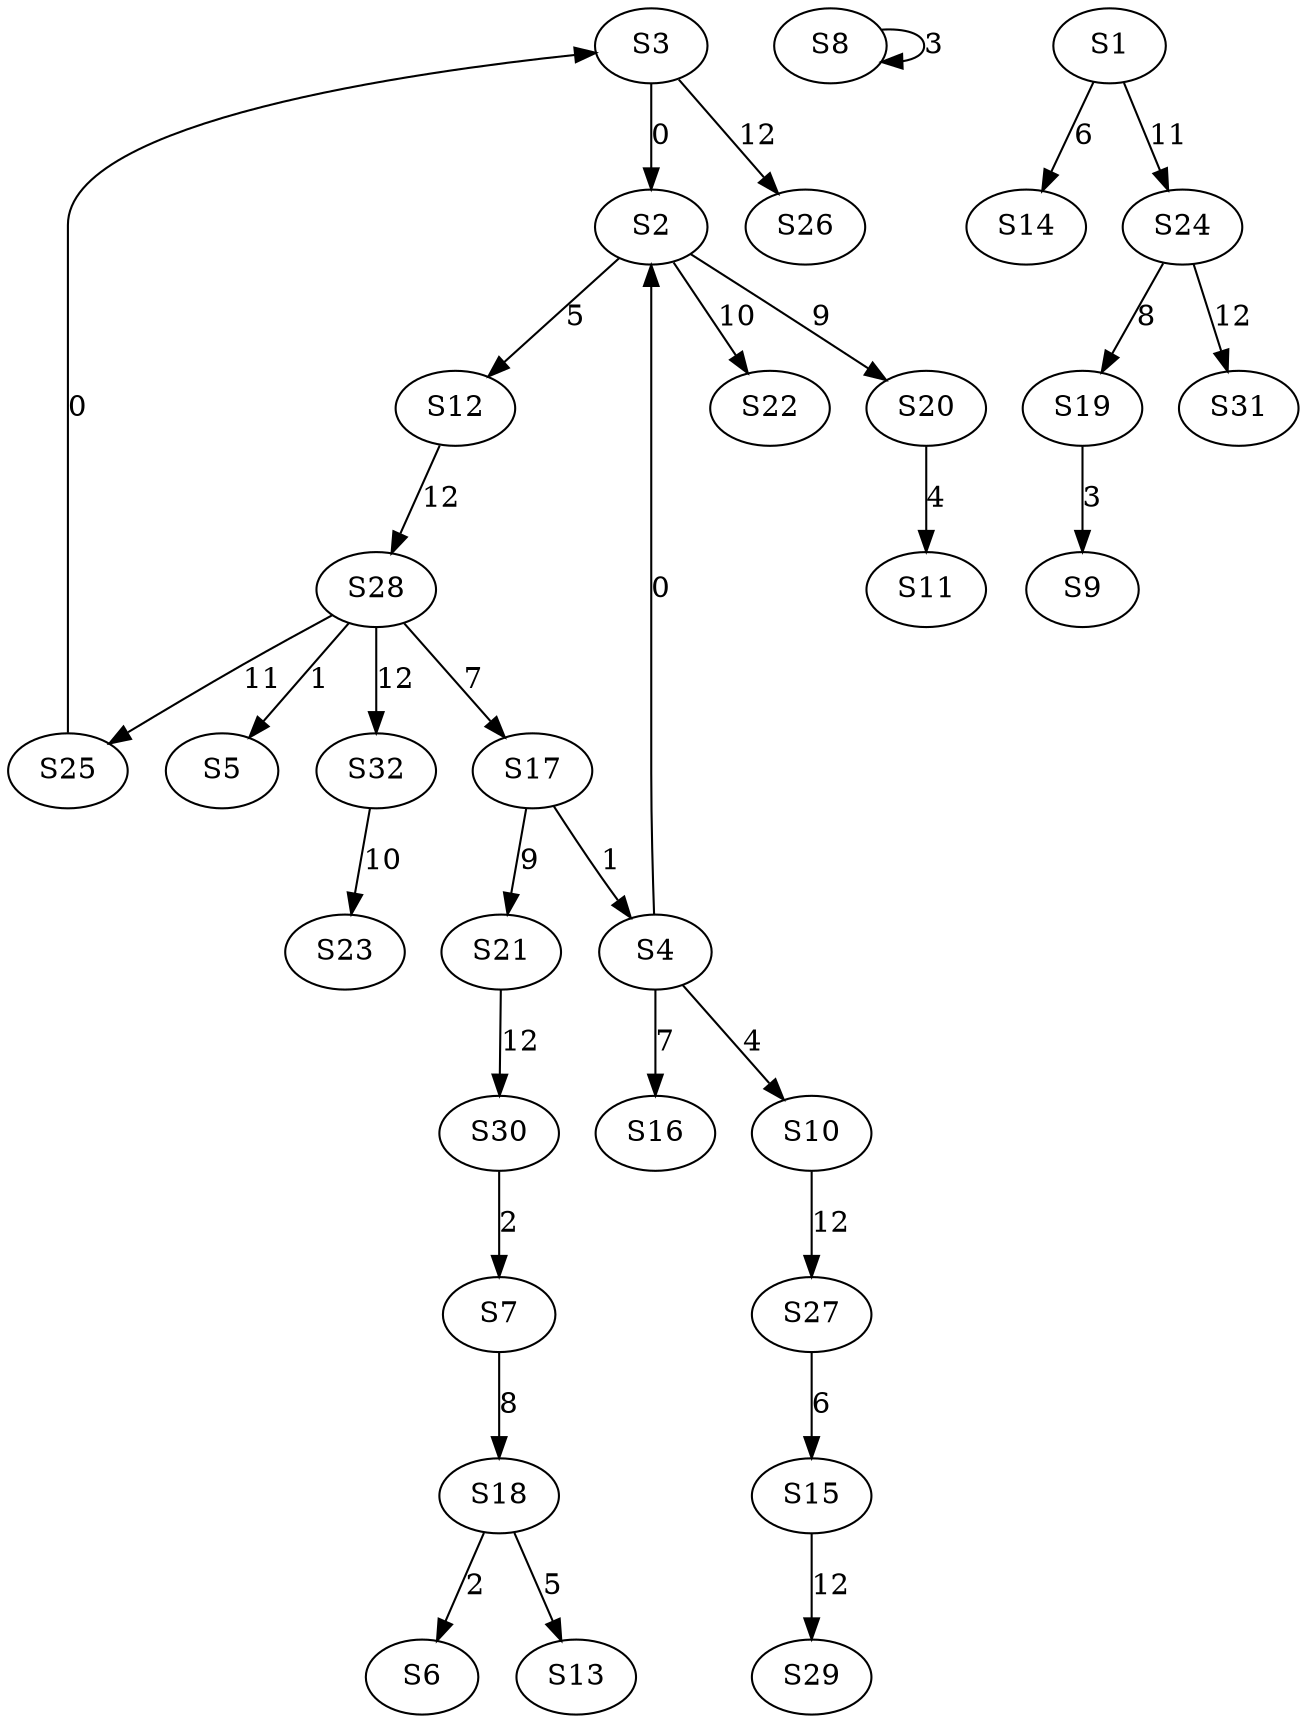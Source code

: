 strict digraph {
	S3 -> S2 [ label = 0 ];
	S25 -> S3 [ label = 0 ];
	S17 -> S4 [ label = 1 ];
	S28 -> S5 [ label = 1 ];
	S18 -> S6 [ label = 2 ];
	S30 -> S7 [ label = 2 ];
	S8 -> S8 [ label = 3 ];
	S19 -> S9 [ label = 3 ];
	S4 -> S10 [ label = 4 ];
	S20 -> S11 [ label = 4 ];
	S2 -> S12 [ label = 5 ];
	S18 -> S13 [ label = 5 ];
	S1 -> S14 [ label = 6 ];
	S27 -> S15 [ label = 6 ];
	S4 -> S16 [ label = 7 ];
	S28 -> S17 [ label = 7 ];
	S7 -> S18 [ label = 8 ];
	S24 -> S19 [ label = 8 ];
	S2 -> S20 [ label = 9 ];
	S17 -> S21 [ label = 9 ];
	S2 -> S22 [ label = 10 ];
	S32 -> S23 [ label = 10 ];
	S1 -> S24 [ label = 11 ];
	S28 -> S25 [ label = 11 ];
	S3 -> S26 [ label = 12 ];
	S10 -> S27 [ label = 12 ];
	S12 -> S28 [ label = 12 ];
	S15 -> S29 [ label = 12 ];
	S21 -> S30 [ label = 12 ];
	S24 -> S31 [ label = 12 ];
	S28 -> S32 [ label = 12 ];
	S4 -> S2 [ label = 0 ];
}